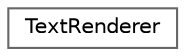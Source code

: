 digraph "Graphical Class Hierarchy"
{
 // LATEX_PDF_SIZE
  bgcolor="transparent";
  edge [fontname=Helvetica,fontsize=10,labelfontname=Helvetica,labelfontsize=10];
  node [fontname=Helvetica,fontsize=10,shape=box,height=0.2,width=0.4];
  rankdir="LR";
  Node0 [id="Node000000",label="TextRenderer",height=0.2,width=0.4,color="grey40", fillcolor="white", style="filled",URL="$dd/df6/class_text_renderer.html",tooltip="Renders text using OpenGL."];
}
